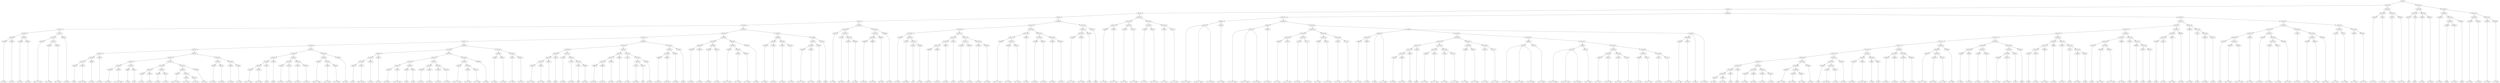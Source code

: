 digraph sample{
"L1286(0)"->"[C  E  G](0)"
"L1286(1)"->"[C  E  G](1)"
"L5310(9)"->"L1286(0)"
"L5310(9)"->"L1286(1)"
"L1286(2)"->"[C  E  G](2)"
"L1286(3)"->"[C  E  G](3)"
"L5310(10)"->"L1286(2)"
"L5310(10)"->"L1286(3)"
"L5310(8)"->"L5310(9)"
"L5310(8)"->"L5310(10)"
"L2963(0)"->"[Cis  D  F  G  B](0)"
"L3818(0)"->"[D  F  G  B](0)"
"L4405(0)"->"[F  G  A  B](0)"
"L5310(13)"->"L3818(0)"
"L5310(13)"->"L4405(0)"
"L5310(12)"->"L2963(0)"
"L5310(12)"->"L5310(13)"
"L3586(0)"->"[F  G  B](0)"
"L5310(11)"->"L5310(12)"
"L5310(11)"->"L3586(0)"
"L5310(7)"->"L5310(8)"
"L5310(7)"->"L5310(11)"
"L4419(0)"->"[C  E](0)"
"L1180(0)"->"[D  E  Gis  B](0)"
"L5310(22)"->"L4419(0)"
"L5310(22)"->"L1180(0)"
"L4338(0)"->"[C  E  A](0)"
"L5310(21)"->"L5310(22)"
"L5310(21)"->"L4338(0)"
"L2340(0)"->"[D  F  A](0)"
"L5310(20)"->"L5310(21)"
"L5310(20)"->"L2340(0)"
"L4799(0)"->"[D  E  Gis](0)"
"L4978(0)"->"[C  D  E  Gis  B](0)"
"L5023(0)"->"L4799(0)"
"L5023(0)"->"L4978(0)"
"L868(0)"->"[C  A](0)"
"L868(1)"->"[C  A](1)"
"L5310(26)"->"L868(0)"
"L5310(26)"->"L868(1)"
"L5310(25)"->"L5023(0)"
"L5310(25)"->"L5310(26)"
"L1286(4)"->"[C  E  G](4)"
"L1286(5)"->"[C  E  G](5)"
"L5310(29)"->"L1286(4)"
"L5310(29)"->"L1286(5)"
"L1286(6)"->"[C  E  G](6)"
"L1286(7)"->"[C  E  G](7)"
"L5310(30)"->"L1286(6)"
"L5310(30)"->"L1286(7)"
"L5310(28)"->"L5310(29)"
"L5310(28)"->"L5310(30)"
"L2963(1)"->"[Cis  D  F  G  B](1)"
"L3818(1)"->"[D  F  G  B](1)"
"L4405(1)"->"[F  G  A  B](1)"
"L5310(33)"->"L3818(1)"
"L5310(33)"->"L4405(1)"
"L5310(32)"->"L2963(1)"
"L5310(32)"->"L5310(33)"
"L3586(1)"->"[F  G  B](1)"
"L5310(31)"->"L5310(32)"
"L5310(31)"->"L3586(1)"
"L5310(27)"->"L5310(28)"
"L5310(27)"->"L5310(31)"
"L5310(24)"->"L5310(25)"
"L5310(24)"->"L5310(27)"
"L3569(0)"->"[C  G  Ais](0)"
"L3004(0)"->"[C  Fis  A](0)"
"L5310(35)"->"L3569(0)"
"L5310(35)"->"L3004(0)"
"L1368(0)"->"[C  F  Gis](0)"
"L1286(8)"->"[C  E  G](8)"
"L5310(36)"->"L1368(0)"
"L5310(36)"->"L1286(8)"
"L5310(34)"->"L5310(35)"
"L5310(34)"->"L5310(36)"
"L5310(23)"->"L5310(24)"
"L5310(23)"->"L5310(34)"
"L5310(19)"->"L5310(20)"
"L5310(19)"->"L5310(23)"
"L3008(0)"->"[D  E  F  G  B](0)"
"L3818(2)"->"[D  F  G  B](2)"
"L5310(41)"->"L3008(0)"
"L5310(41)"->"L3818(2)"
"L4419(1)"->"[C  E](1)"
"L5310(40)"->"L5310(41)"
"L5310(40)"->"L4419(1)"
"L1084(0)"->"[rest](0)"
"L5310(39)"->"L5310(40)"
"L5310(39)"->"L1084(0)"
"L1286(9)"->"[C  E  G](9)"
"L1286(10)"->"[C  E  G](10)"
"L5310(43)"->"L1286(9)"
"L5310(43)"->"L1286(10)"
"L1286(11)"->"[C  E  G](11)"
"L1286(12)"->"[C  E  G](12)"
"L5310(44)"->"L1286(11)"
"L5310(44)"->"L1286(12)"
"L5310(42)"->"L5310(43)"
"L5310(42)"->"L5310(44)"
"L5310(38)"->"L5310(39)"
"L5310(38)"->"L5310(42)"
"L2963(2)"->"[Cis  D  F  G  B](2)"
"L3818(3)"->"[D  F  G  B](3)"
"L4405(2)"->"[F  G  A  B](2)"
"L5310(47)"->"L3818(3)"
"L5310(47)"->"L4405(2)"
"L5310(46)"->"L2963(2)"
"L5310(46)"->"L5310(47)"
"L3586(2)"->"[F  G  B](2)"
"L5310(45)"->"L5310(46)"
"L5310(45)"->"L3586(2)"
"L5310(37)"->"L5310(38)"
"L5310(37)"->"L5310(45)"
"L5310(18)"->"L5310(19)"
"L5310(18)"->"L5310(37)"
"L4419(2)"->"[C  E](2)"
"L1180(1)"->"[D  E  Gis  B](1)"
"L5310(52)"->"L4419(2)"
"L5310(52)"->"L1180(1)"
"L4338(1)"->"[C  E  A](1)"
"L5310(51)"->"L5310(52)"
"L5310(51)"->"L4338(1)"
"L2340(1)"->"[D  F  A](1)"
"L5310(50)"->"L5310(51)"
"L5310(50)"->"L2340(1)"
"L4799(1)"->"[D  E  Gis](1)"
"L4978(1)"->"[C  D  E  Gis  B](1)"
"L5023(1)"->"L4799(1)"
"L5023(1)"->"L4978(1)"
"L868(2)"->"[C  A](2)"
"L868(3)"->"[C  A](3)"
"L5310(56)"->"L868(2)"
"L5310(56)"->"L868(3)"
"L5310(55)"->"L5023(1)"
"L5310(55)"->"L5310(56)"
"L1286(13)"->"[C  E  G](13)"
"L1286(14)"->"[C  E  G](14)"
"L5310(58)"->"L1286(13)"
"L5310(58)"->"L1286(14)"
"L1286(15)"->"[C  E  G](15)"
"L1286(16)"->"[C  E  G](16)"
"L5310(59)"->"L1286(15)"
"L5310(59)"->"L1286(16)"
"L5310(57)"->"L5310(58)"
"L5310(57)"->"L5310(59)"
"L5310(54)"->"L5310(55)"
"L5310(54)"->"L5310(57)"
"L2963(3)"->"[Cis  D  F  G  B](3)"
"L3818(4)"->"[D  F  G  B](4)"
"L4405(3)"->"[F  G  A  B](3)"
"L5310(62)"->"L3818(4)"
"L5310(62)"->"L4405(3)"
"L5310(61)"->"L2963(3)"
"L5310(61)"->"L5310(62)"
"L3586(3)"->"[F  G  B](3)"
"L5310(60)"->"L5310(61)"
"L5310(60)"->"L3586(3)"
"L5310(53)"->"L5310(54)"
"L5310(53)"->"L5310(60)"
"L5310(49)"->"L5310(50)"
"L5310(49)"->"L5310(53)"
"L3569(1)"->"[C  G  Ais](1)"
"L3004(1)"->"[C  Fis  A](1)"
"L5310(64)"->"L3569(1)"
"L5310(64)"->"L3004(1)"
"L1368(1)"->"[C  F  Gis](1)"
"L1286(17)"->"[C  E  G](17)"
"L5310(65)"->"L1368(1)"
"L5310(65)"->"L1286(17)"
"L5310(63)"->"L5310(64)"
"L5310(63)"->"L5310(65)"
"L5310(48)"->"L5310(49)"
"L5310(48)"->"L5310(63)"
"L5310(17)"->"L5310(18)"
"L5310(17)"->"L5310(48)"
"L3008(1)"->"[D  E  F  G  B](1)"
"L3818(5)"->"[D  F  G  B](5)"
"L5310(71)"->"L3008(1)"
"L5310(71)"->"L3818(5)"
"L4419(3)"->"[C  E](3)"
"L5310(70)"->"L5310(71)"
"L5310(70)"->"L4419(3)"
"L1084(1)"->"[rest](1)"
"L5310(69)"->"L5310(70)"
"L5310(69)"->"L1084(1)"
"L1439(0)"->"[C  G  B](0)"
"L2753(0)"->"[D  E  Fis](0)"
"L2304(0)"->"[G](0)"
"L2998(0)"->"[D  G  B](0)"
"L5310(74)"->"L2304(0)"
"L5310(74)"->"L2998(0)"
"L5310(73)"->"L2753(0)"
"L5310(73)"->"L5310(74)"
"L5310(72)"->"L1439(0)"
"L5310(72)"->"L5310(73)"
"L5310(68)"->"L5310(69)"
"L5310(68)"->"L5310(72)"
"L4969(0)"->"[C  Dis  G](0)"
"L4969(1)"->"[C  Dis  G](1)"
"L5310(78)"->"L4969(0)"
"L5310(78)"->"L4969(1)"
"L2998(1)"->"[D  G  B](1)"
"L5310(77)"->"L5310(78)"
"L5310(77)"->"L2998(1)"
"L2998(2)"->"[D  G  B](2)"
"L5310(76)"->"L5310(77)"
"L5310(76)"->"L2998(2)"
"L1439(1)"->"[C  G  B](1)"
"L2753(1)"->"[D  E  Fis](1)"
"L2304(1)"->"[G](1)"
"L5310(81)"->"L2753(1)"
"L5310(81)"->"L2304(1)"
"L3586(4)"->"[F  G  B](4)"
"L5310(80)"->"L5310(81)"
"L5310(80)"->"L3586(4)"
"L5310(79)"->"L1439(1)"
"L5310(79)"->"L5310(80)"
"L5310(75)"->"L5310(76)"
"L5310(75)"->"L5310(79)"
"L5310(67)"->"L5310(68)"
"L5310(67)"->"L5310(75)"
"L4969(2)"->"[C  Dis  G](2)"
"L4969(3)"->"[C  Dis  G](3)"
"L5310(84)"->"L4969(2)"
"L5310(84)"->"L4969(3)"
"L2998(3)"->"[D  G  B](3)"
"L5310(83)"->"L5310(84)"
"L5310(83)"->"L2998(3)"
"L1624(0)"->"[G  B](0)"
"L5310(82)"->"L5310(83)"
"L5310(82)"->"L1624(0)"
"L5310(66)"->"L5310(67)"
"L5310(66)"->"L5310(82)"
"L5310(16)"->"L5310(17)"
"L5310(16)"->"L5310(66)"
"L1286(18)"->"[C  E  G](18)"
"L1286(19)"->"[C  E  G](19)"
"L5310(87)"->"L1286(18)"
"L5310(87)"->"L1286(19)"
"L1286(20)"->"[C  E  G](20)"
"L1286(21)"->"[C  E  G](21)"
"L5310(88)"->"L1286(20)"
"L5310(88)"->"L1286(21)"
"L5310(86)"->"L5310(87)"
"L5310(86)"->"L5310(88)"
"L2963(4)"->"[Cis  D  F  G  B](4)"
"L3818(6)"->"[D  F  G  B](6)"
"L4405(4)"->"[F  G  A  B](4)"
"L5310(91)"->"L3818(6)"
"L5310(91)"->"L4405(4)"
"L5310(90)"->"L2963(4)"
"L5310(90)"->"L5310(91)"
"L3586(5)"->"[F  G  B](5)"
"L5310(89)"->"L5310(90)"
"L5310(89)"->"L3586(5)"
"L5310(85)"->"L5310(86)"
"L5310(85)"->"L5310(89)"
"L5310(15)"->"L5310(16)"
"L5310(15)"->"L5310(85)"
"L3569(2)"->"[C  G  Ais](2)"
"L3004(2)"->"[C  Fis  A](2)"
"L5310(94)"->"L3569(2)"
"L5310(94)"->"L3004(2)"
"L1368(2)"->"[C  F  Gis](2)"
"L1286(22)"->"[C  E  G](22)"
"L5310(95)"->"L1368(2)"
"L5310(95)"->"L1286(22)"
"L5310(93)"->"L5310(94)"
"L5310(93)"->"L5310(95)"
"L3008(2)"->"[D  E  F  G  B](2)"
"L3818(7)"->"[D  F  G  B](7)"
"L5310(98)"->"L3008(2)"
"L5310(98)"->"L3818(7)"
"L4419(4)"->"[C  E](4)"
"L5310(97)"->"L5310(98)"
"L5310(97)"->"L4419(4)"
"L1084(2)"->"[rest](2)"
"L5310(96)"->"L5310(97)"
"L5310(96)"->"L1084(2)"
"L5310(92)"->"L5310(93)"
"L5310(92)"->"L5310(96)"
"L5310(14)"->"L5310(15)"
"L5310(14)"->"L5310(92)"
"L5310(6)"->"L5310(7)"
"L5310(6)"->"L5310(14)"
"L1439(2)"->"[C  G  B](2)"
"L2753(2)"->"[D  E  Fis](2)"
"L2304(2)"->"[G](2)"
"L2998(4)"->"[D  G  B](4)"
"L5310(102)"->"L2304(2)"
"L5310(102)"->"L2998(4)"
"L5310(101)"->"L2753(2)"
"L5310(101)"->"L5310(102)"
"L5310(100)"->"L1439(2)"
"L5310(100)"->"L5310(101)"
"L4969(4)"->"[C  Dis  G](4)"
"L4969(5)"->"[C  Dis  G](5)"
"L5310(105)"->"L4969(4)"
"L5310(105)"->"L4969(5)"
"L2998(5)"->"[D  G  B](5)"
"L5310(104)"->"L5310(105)"
"L5310(104)"->"L2998(5)"
"L2998(6)"->"[D  G  B](6)"
"L5310(103)"->"L5310(104)"
"L5310(103)"->"L2998(6)"
"L5310(99)"->"L5310(100)"
"L5310(99)"->"L5310(103)"
"L5310(5)"->"L5310(6)"
"L5310(5)"->"L5310(99)"
"L1439(3)"->"[C  G  B](3)"
"L2753(3)"->"[D  E  Fis](3)"
"L2304(3)"->"[G](3)"
"L3586(6)"->"[F  G  B](6)"
"L5310(111)"->"L2304(3)"
"L5310(111)"->"L3586(6)"
"L5310(110)"->"L2753(3)"
"L5310(110)"->"L5310(111)"
"L5310(109)"->"L1439(3)"
"L5310(109)"->"L5310(110)"
"L4969(6)"->"[C  Dis  G](6)"
"L4969(7)"->"[C  Dis  G](7)"
"L5310(115)"->"L4969(6)"
"L5310(115)"->"L4969(7)"
"L2998(7)"->"[D  G  B](7)"
"L5310(114)"->"L5310(115)"
"L5310(114)"->"L2998(7)"
"L1624(1)"->"[G  B](1)"
"L5310(113)"->"L5310(114)"
"L5310(113)"->"L1624(1)"
"L1286(23)"->"[C  E  G](23)"
"L1286(24)"->"[C  E  G](24)"
"L5310(117)"->"L1286(23)"
"L5310(117)"->"L1286(24)"
"L1286(25)"->"[C  E  G](25)"
"L1286(26)"->"[C  E  G](26)"
"L5310(118)"->"L1286(25)"
"L5310(118)"->"L1286(26)"
"L5310(116)"->"L5310(117)"
"L5310(116)"->"L5310(118)"
"L5310(112)"->"L5310(113)"
"L5310(112)"->"L5310(116)"
"L5310(108)"->"L5310(109)"
"L5310(108)"->"L5310(112)"
"L2963(5)"->"[Cis  D  F  G  B](5)"
"L3818(8)"->"[D  F  G  B](8)"
"L4405(5)"->"[F  G  A  B](5)"
"L5310(122)"->"L3818(8)"
"L5310(122)"->"L4405(5)"
"L5310(121)"->"L2963(5)"
"L5310(121)"->"L5310(122)"
"L3586(7)"->"[F  G  B](7)"
"L5310(120)"->"L5310(121)"
"L5310(120)"->"L3586(7)"
"L3569(3)"->"[C  G  Ais](3)"
"L3004(3)"->"[C  Fis  A](3)"
"L5310(124)"->"L3569(3)"
"L5310(124)"->"L3004(3)"
"L1368(3)"->"[C  F  Gis](3)"
"L1286(27)"->"[C  E  G](27)"
"L5310(125)"->"L1368(3)"
"L5310(125)"->"L1286(27)"
"L5310(123)"->"L5310(124)"
"L5310(123)"->"L5310(125)"
"L5310(119)"->"L5310(120)"
"L5310(119)"->"L5310(123)"
"L5310(107)"->"L5310(108)"
"L5310(107)"->"L5310(119)"
"L3008(3)"->"[D  E  F  G  B](3)"
"L3818(9)"->"[D  F  G  B](9)"
"L5310(128)"->"L3008(3)"
"L5310(128)"->"L3818(9)"
"L4419(5)"->"[C  E](5)"
"L5310(127)"->"L5310(128)"
"L5310(127)"->"L4419(5)"
"L1084(3)"->"[rest](3)"
"L5310(126)"->"L5310(127)"
"L5310(126)"->"L1084(3)"
"L5310(106)"->"L5310(107)"
"L5310(106)"->"L5310(126)"
"L5310(4)"->"L5310(5)"
"L5310(4)"->"L5310(106)"
"L3588(0)"->"[C  F  G  A](0)"
"L2821(0)"->"[C  D  E  F  A](0)"
"L5310(131)"->"L3588(0)"
"L5310(131)"->"L2821(0)"
"L4735(0)"->"[C  D  F  A](0)"
"L4211(0)"->"[C  D  F  A  B](0)"
"L5310(132)"->"L4735(0)"
"L5310(132)"->"L4211(0)"
"L5310(130)"->"L5310(131)"
"L5310(130)"->"L5310(132)"
"L3588(1)"->"[C  F  G  A](1)"
"L2821(1)"->"[C  D  E  F  A](1)"
"L5310(134)"->"L3588(1)"
"L5310(134)"->"L2821(1)"
"L4735(1)"->"[C  D  F  A](1)"
"L4211(1)"->"[C  D  F  A  B](1)"
"L5310(135)"->"L4735(1)"
"L5310(135)"->"L4211(1)"
"L5310(133)"->"L5310(134)"
"L5310(133)"->"L5310(135)"
"L5310(129)"->"L5310(130)"
"L5310(129)"->"L5310(133)"
"L5310(3)"->"L5310(4)"
"L5310(3)"->"L5310(129)"
"L3314(0)"->"[C  Cis  D  E  Ais](0)"
"L3314(0)"->"[C  Dis  E  F  Ais](0)"
"L3314(0)"->"[C  E  Fis  Ais](0)"
"L2765(0)"->"[C  E  G  Ais](0)"
"L2666(0)"->"L3314(0)"
"L2666(0)"->"L2765(0)"
"L3314(1)"->"[C  Cis  D  E  Ais](1)"
"L3314(1)"->"[C  Dis  E  F  Ais](1)"
"L3314(1)"->"[C  E  Fis  Ais](1)"
"L2765(1)"->"[C  E  G  Ais](1)"
"L2666(1)"->"L3314(1)"
"L2666(1)"->"L2765(1)"
"L3588(2)"->"[C  F  G  A](2)"
"L2821(2)"->"[C  D  E  F  A](2)"
"L5310(142)"->"L3588(2)"
"L5310(142)"->"L2821(2)"
"L4735(2)"->"[C  D  F  A](2)"
"L4211(2)"->"[C  D  F  A  B](2)"
"L5310(143)"->"L4735(2)"
"L5310(143)"->"L4211(2)"
"L5310(141)"->"L5310(142)"
"L5310(141)"->"L5310(143)"
"L3588(3)"->"[C  F  G  A](3)"
"L2821(3)"->"[C  D  E  F  A](3)"
"L5310(145)"->"L3588(3)"
"L5310(145)"->"L2821(3)"
"L4735(3)"->"[C  D  F  A](3)"
"L4211(3)"->"[C  D  F  A  B](3)"
"L5310(146)"->"L4735(3)"
"L5310(146)"->"L4211(3)"
"L5310(144)"->"L5310(145)"
"L5310(144)"->"L5310(146)"
"L5310(140)"->"L5310(141)"
"L5310(140)"->"L5310(144)"
"L3588(4)"->"[C  F  G  A](4)"
"L3990(0)"->"[C  D  E](0)"
"L5310(147)"->"L3588(4)"
"L5310(147)"->"L3990(0)"
"L4584(0)"->"[C  Ais](0)"
"L4584(0)"->"L5310(147)"
"L4584(0)"->"[C  G  A  Ais](0)"
"L5156(0)"->"[F  A  Ais](0)"
"L5066(0)"->"[C  D  E  A](0)"
"L5310(153)"->"L5156(0)"
"L5310(153)"->"L5066(0)"
"L2940(0)"->"[F  A](0)"
"L5310(152)"->"L5310(153)"
"L5310(152)"->"L2940(0)"
"L1084(4)"->"[rest](4)"
"L5310(151)"->"L5310(152)"
"L5310(151)"->"L1084(4)"
"L3588(5)"->"[C  F  G  A](5)"
"L2821(4)"->"[C  D  E  F  A](4)"
"L5310(155)"->"L3588(5)"
"L5310(155)"->"L2821(4)"
"L4735(4)"->"[C  D  F  A](4)"
"L4211(4)"->"[C  D  F  A  B](4)"
"L5310(156)"->"L4735(4)"
"L5310(156)"->"L4211(4)"
"L5310(154)"->"L5310(155)"
"L5310(154)"->"L5310(156)"
"L5310(150)"->"L5310(151)"
"L5310(150)"->"L5310(154)"
"L3588(6)"->"[C  F  G  A](6)"
"L2821(5)"->"[C  D  E  F  A](5)"
"L5310(158)"->"L3588(6)"
"L5310(158)"->"L2821(5)"
"L4735(5)"->"[C  D  F  A](5)"
"L4211(5)"->"[C  D  F  A  B](5)"
"L5310(159)"->"L4735(5)"
"L5310(159)"->"L4211(5)"
"L5310(157)"->"L5310(158)"
"L5310(157)"->"L5310(159)"
"L5310(149)"->"L5310(150)"
"L5310(149)"->"L5310(157)"
"L3314(2)"->"[C  Cis  D  E  Ais](2)"
"L3314(2)"->"[C  Dis  E  F  Ais](2)"
"L3314(2)"->"[C  E  Fis  Ais](2)"
"L2765(2)"->"[C  E  G  Ais](2)"
"L2666(2)"->"L3314(2)"
"L2666(2)"->"L2765(2)"
"L3314(3)"->"[C  Cis  D  E  Ais](3)"
"L3314(3)"->"[C  Dis  E  F  Ais](3)"
"L3314(3)"->"[C  E  Fis  Ais](3)"
"L2765(3)"->"[C  E  G  Ais](3)"
"L2666(3)"->"L3314(3)"
"L2666(3)"->"L2765(3)"
"L3588(7)"->"[C  F  G  A](7)"
"L2821(6)"->"[C  D  E  F  A](6)"
"L5310(164)"->"L3588(7)"
"L5310(164)"->"L2821(6)"
"L4735(6)"->"[C  D  F  A](6)"
"L4211(6)"->"[C  D  F  A  B](6)"
"L5310(165)"->"L4735(6)"
"L5310(165)"->"L4211(6)"
"L5310(163)"->"L5310(164)"
"L5310(163)"->"L5310(165)"
"L3588(8)"->"[C  F  G  A](8)"
"L2821(7)"->"[C  D  E  F  A](7)"
"L5310(167)"->"L3588(8)"
"L5310(167)"->"L2821(7)"
"L4735(7)"->"[C  D  F  A](7)"
"L4211(7)"->"[C  D  F  A  B](7)"
"L5310(168)"->"L4735(7)"
"L5310(168)"->"L4211(7)"
"L5310(166)"->"L5310(167)"
"L5310(166)"->"L5310(168)"
"L5310(162)"->"L5310(163)"
"L5310(162)"->"L5310(166)"
"L5310(161)"->"L2666(3)"
"L5310(161)"->"L5310(162)"
"L5310(160)"->"L2666(2)"
"L5310(160)"->"L5310(161)"
"L5310(148)"->"L5310(149)"
"L5310(148)"->"L5310(160)"
"L3588(9)"->"[C  F  G  A](9)"
"L3990(1)"->"[C  D  E](1)"
"L5310(169)"->"L3588(9)"
"L5310(169)"->"L3990(1)"
"L4584(1)"->"[C  Ais](1)"
"L4584(1)"->"L5310(169)"
"L4584(1)"->"[C  G  A  Ais](1)"
"L5280(0)"->"L4584(0)"
"L5280(0)"->"L5310(148)"
"L5280(0)"->"L4584(1)"
"L5310(139)"->"L5310(140)"
"L5310(139)"->"L5280(0)"
"L5310(138)"->"L2666(1)"
"L5310(138)"->"L5310(139)"
"L5310(137)"->"L2666(0)"
"L5310(137)"->"L5310(138)"
"L5156(1)"->"[F  A  Ais](1)"
"L5066(1)"->"[C  D  E  A](1)"
"L5310(184)"->"L5156(1)"
"L5310(184)"->"L5066(1)"
"L2940(1)"->"[F  A](1)"
"L5310(183)"->"L5310(184)"
"L5310(183)"->"L2940(1)"
"L1084(5)"->"[rest](5)"
"L5310(182)"->"L5310(183)"
"L5310(182)"->"L1084(5)"
"L1286(28)"->"[C  E  G](28)"
"L1286(29)"->"[C  E  G](29)"
"L5310(186)"->"L1286(28)"
"L5310(186)"->"L1286(29)"
"L1286(30)"->"[C  E  G](30)"
"L1286(31)"->"[C  E  G](31)"
"L5310(187)"->"L1286(30)"
"L5310(187)"->"L1286(31)"
"L5310(185)"->"L5310(186)"
"L5310(185)"->"L5310(187)"
"L5310(181)"->"L5310(182)"
"L5310(181)"->"L5310(185)"
"L2963(6)"->"[Cis  D  F  G  B](6)"
"L3818(10)"->"[D  F  G  B](10)"
"L4405(6)"->"[F  G  A  B](6)"
"L5310(190)"->"L3818(10)"
"L5310(190)"->"L4405(6)"
"L5310(189)"->"L2963(6)"
"L5310(189)"->"L5310(190)"
"L3586(8)"->"[F  G  B](8)"
"L5310(188)"->"L5310(189)"
"L5310(188)"->"L3586(8)"
"L5310(180)"->"L5310(181)"
"L5310(180)"->"L5310(188)"
"L4419(6)"->"[C  E](6)"
"L1180(2)"->"[D  E  Gis  B](2)"
"L4338(2)"->"[C  E  A](2)"
"L5310(193)"->"L1180(2)"
"L5310(193)"->"L4338(2)"
"L5310(192)"->"L4419(6)"
"L5310(192)"->"L5310(193)"
"L2340(2)"->"[D  F  A](2)"
"L5310(191)"->"L5310(192)"
"L5310(191)"->"L2340(2)"
"L5310(179)"->"L5310(180)"
"L5310(179)"->"L5310(191)"
"L4799(2)"->"[D  E  Gis](2)"
"L4978(2)"->"[C  D  E  Gis  B](2)"
"L5023(2)"->"L4799(2)"
"L5023(2)"->"L4978(2)"
"L868(4)"->"[C  A](4)"
"L868(5)"->"[C  A](5)"
"L5310(195)"->"L868(4)"
"L5310(195)"->"L868(5)"
"L5310(194)"->"L5023(2)"
"L5310(194)"->"L5310(195)"
"L5310(178)"->"L5310(179)"
"L5310(178)"->"L5310(194)"
"L1286(32)"->"[C  E  G](32)"
"L1286(33)"->"[C  E  G](33)"
"L5310(197)"->"L1286(32)"
"L5310(197)"->"L1286(33)"
"L1286(34)"->"[C  E  G](34)"
"L1286(35)"->"[C  E  G](35)"
"L5310(198)"->"L1286(34)"
"L5310(198)"->"L1286(35)"
"L5310(196)"->"L5310(197)"
"L5310(196)"->"L5310(198)"
"L5310(177)"->"L5310(178)"
"L5310(177)"->"L5310(196)"
"L2963(7)"->"[Cis  D  F  G  B](7)"
"L3818(11)"->"[D  F  G  B](11)"
"L4405(7)"->"[F  G  A  B](7)"
"L5310(201)"->"L3818(11)"
"L5310(201)"->"L4405(7)"
"L5310(200)"->"L2963(7)"
"L5310(200)"->"L5310(201)"
"L3586(9)"->"[F  G  B](9)"
"L5310(199)"->"L5310(200)"
"L5310(199)"->"L3586(9)"
"L5310(176)"->"L5310(177)"
"L5310(176)"->"L5310(199)"
"L3569(4)"->"[C  G  Ais](4)"
"L3004(4)"->"[C  Fis  A](4)"
"L5310(204)"->"L3569(4)"
"L5310(204)"->"L3004(4)"
"L1368(4)"->"[C  F  Gis](4)"
"L1286(36)"->"[C  E  G](36)"
"L5310(205)"->"L1368(4)"
"L5310(205)"->"L1286(36)"
"L5310(203)"->"L5310(204)"
"L5310(203)"->"L5310(205)"
"L3008(4)"->"[D  E  F  G  B](4)"
"L3818(12)"->"[D  F  G  B](12)"
"L5310(208)"->"L3008(4)"
"L5310(208)"->"L3818(12)"
"L4419(7)"->"[C  E](7)"
"L5310(207)"->"L5310(208)"
"L5310(207)"->"L4419(7)"
"L1084(6)"->"[rest](6)"
"L5310(206)"->"L5310(207)"
"L5310(206)"->"L1084(6)"
"L5310(202)"->"L5310(203)"
"L5310(202)"->"L5310(206)"
"L5310(175)"->"L5310(176)"
"L5310(175)"->"L5310(202)"
"L1624(2)"->"[G  B](2)"
"L3831(0)"->"[C  G  A](0)"
"L5310(212)"->"L1624(2)"
"L5310(212)"->"L3831(0)"
"L4384(0)"->"[Cis  G  Ais](0)"
"L5310(211)"->"L5310(212)"
"L5310(211)"->"L4384(0)"
"L2998(8)"->"[D  G  B](8)"
"L5310(210)"->"L5310(211)"
"L5310(210)"->"L2998(8)"
"L1286(37)"->"[C  E  G](37)"
"L2427(0)"->"[E  G](0)"
"L1286(38)"->"[C  E  G](38)"
"L4419(8)"->"[C  E](8)"
"L5310(215)"->"L1286(38)"
"L5310(215)"->"L4419(8)"
"L5310(214)"->"L2427(0)"
"L5310(214)"->"L5310(215)"
"L5310(213)"->"L1286(37)"
"L5310(213)"->"L5310(214)"
"L5310(209)"->"L5310(210)"
"L5310(209)"->"L5310(213)"
"L5310(174)"->"L5310(175)"
"L5310(174)"->"L5310(209)"
"L1624(3)"->"[G  B](3)"
"L3818(13)"->"[D  F  G  B](13)"
"L2963(8)"->"[Cis  D  F  G  B](8)"
"L5310(219)"->"L3818(13)"
"L5310(219)"->"L2963(8)"
"L5310(218)"->"L1624(3)"
"L5310(218)"->"L5310(219)"
"L3859(0)"->"[E  F  G  B](0)"
"L5310(217)"->"L5310(218)"
"L5310(217)"->"L3859(0)"
"L4419(9)"->"[C  E](9)"
"L4903(0)"->"[E  B](0)"
"L3128(0)"->"[C  D](0)"
"L4831(0)"->"[A  B](0)"
"L5310(222)"->"L3128(0)"
"L5310(222)"->"L4831(0)"
"L5310(221)"->"L4903(0)"
"L5310(221)"->"L5310(222)"
"L5310(220)"->"L4419(9)"
"L5310(220)"->"L5310(221)"
"L5310(216)"->"L5310(217)"
"L5310(216)"->"L5310(220)"
"L5310(173)"->"L5310(174)"
"L5310(173)"->"L5310(216)"
"L1624(4)"->"[G  B](4)"
"L3831(1)"->"[C  G  A](1)"
"L5310(225)"->"L1624(4)"
"L5310(225)"->"L3831(1)"
"L4384(1)"->"[Cis  G  Ais](1)"
"L5310(224)"->"L5310(225)"
"L5310(224)"->"L4384(1)"
"L2998(9)"->"[D  G  B](9)"
"L5310(223)"->"L5310(224)"
"L5310(223)"->"L2998(9)"
"L5310(172)"->"L5310(173)"
"L5310(172)"->"L5310(223)"
"L1286(39)"->"[C  E  G](39)"
"L2427(1)"->"[E  G](1)"
"L1286(40)"->"[C  E  G](40)"
"L4419(10)"->"[C  E](10)"
"L5310(228)"->"L1286(40)"
"L5310(228)"->"L4419(10)"
"L5310(227)"->"L2427(1)"
"L5310(227)"->"L5310(228)"
"L5310(226)"->"L1286(39)"
"L5310(226)"->"L5310(227)"
"L5310(171)"->"L5310(172)"
"L5310(171)"->"L5310(226)"
"L1624(5)"->"[G  B](5)"
"L3818(14)"->"[D  F  G  B](14)"
"L2963(9)"->"[Cis  D  F  G  B](9)"
"L5310(234)"->"L3818(14)"
"L5310(234)"->"L2963(9)"
"L5310(233)"->"L1624(5)"
"L5310(233)"->"L5310(234)"
"L3859(1)"->"[E  F  G  B](1)"
"L5310(232)"->"L5310(233)"
"L5310(232)"->"L3859(1)"
"L2307(0)"->"[C  D  E  F](0)"
"L5093(0)"->"[C  G  A  B](0)"
"L5093(1)"->"[C  G  A  B](1)"
"L5310(237)"->"L5093(0)"
"L5310(237)"->"L5093(1)"
"L3858(0)"->"[D  E  F  G](0)"
"L5310(236)"->"L5310(237)"
"L5310(236)"->"L3858(0)"
"L5310(235)"->"L2307(0)"
"L5310(235)"->"L5310(236)"
"L5310(231)"->"L5310(232)"
"L5310(231)"->"L5310(235)"
"L2307(1)"->"[C  D  E  F](1)"
"L5093(2)"->"[C  G  A  B](2)"
"L5093(3)"->"[C  G  A  B](3)"
"L5310(240)"->"L5093(2)"
"L5310(240)"->"L5093(3)"
"L3858(1)"->"[D  E  F  G](1)"
"L5310(239)"->"L5310(240)"
"L5310(239)"->"L3858(1)"
"L5310(238)"->"L2307(1)"
"L5310(238)"->"L5310(239)"
"L5310(230)"->"L5310(231)"
"L5310(230)"->"L5310(238)"
"L3023(0)"->"[C  E  F  G](0)"
"L576(0)"->"[C  D  A  B](0)"
"L5310(242)"->"L3023(0)"
"L5310(242)"->"L576(0)"
"L5093(4)"->"[C  G  A  B](4)"
"L3858(2)"->"[D  E  F  G](2)"
"L5310(243)"->"L5093(4)"
"L5310(243)"->"L3858(2)"
"L5310(241)"->"L5310(242)"
"L5310(241)"->"L5310(243)"
"L5310(229)"->"L5310(230)"
"L5310(229)"->"L5310(241)"
"L5310(170)"->"L5310(171)"
"L5310(170)"->"L5310(229)"
"L5310(136)"->"L5310(137)"
"L5310(136)"->"L5310(170)"
"L5310(2)"->"L5310(3)"
"L5310(2)"->"L5310(136)"
"L3023(1)"->"[C  E  F  G](1)"
"L576(1)"->"[C  D  A  B](1)"
"L5310(245)"->"L3023(1)"
"L5310(245)"->"L576(1)"
"L5093(5)"->"[C  G  A  B](5)"
"L3858(3)"->"[D  E  F  G](3)"
"L5310(246)"->"L5093(5)"
"L5310(246)"->"L3858(3)"
"L5310(244)"->"L5310(245)"
"L5310(244)"->"L5310(246)"
"L5310(1)"->"L5310(2)"
"L5310(1)"->"L5310(244)"
"L2281(0)"->"[C](0)"
"L1084(7)"->"[rest](7)"
"L5310(249)"->"L2281(0)"
"L5310(249)"->"L1084(7)"
"L4659(0)"->"[C  F  A](0)"
"L1368(5)"->"[C  F  Gis](5)"
"L5310(250)"->"L4659(0)"
"L5310(250)"->"L1368(5)"
"L5310(248)"->"L5310(249)"
"L5310(248)"->"L5310(250)"
"L1286(41)"->"[C  E  G](41)"
"L1084(8)"->"[rest](8)"
"L1286(42)"->"[C  E  G](42)"
"L5310(254)"->"L1084(8)"
"L5310(254)"->"L1286(42)"
"L1084(9)"->"[rest](9)"
"L5310(253)"->"L5310(254)"
"L5310(253)"->"L1084(9)"
"L5310(252)"->"L1286(41)"
"L5310(252)"->"L5310(253)"
"L1286(43)"->"[C  E  G](43)"
"L1286(44)"->"[C  E  G](44)"
"L5310(256)"->"L1286(43)"
"L5310(256)"->"L1286(44)"
"L1286(45)"->"[C  E  G](45)"
"L1286(46)"->"[C  E  G](46)"
"L5310(257)"->"L1286(45)"
"L5310(257)"->"L1286(46)"
"L5310(255)"->"L5310(256)"
"L5310(255)"->"L5310(257)"
"L5310(251)"->"L5310(252)"
"L5310(251)"->"L5310(255)"
"L5310(247)"->"L5310(248)"
"L5310(247)"->"L5310(251)"
"L5310(0)"->"L5310(1)"
"L5310(0)"->"L5310(247)"
{rank = min; "L5310(0)"}
{rank = same; "L5310(1)"; "L5310(247)";}
{rank = same; "L5310(2)"; "L5310(244)"; "L5310(248)"; "L5310(251)";}
{rank = same; "L5310(3)"; "L5310(136)"; "L5310(245)"; "L5310(246)"; "L5310(249)"; "L5310(250)"; "L5310(252)"; "L5310(255)";}
{rank = same; "L5310(4)"; "L5310(129)"; "L5310(137)"; "L5310(170)"; "L3023(1)"; "L576(1)"; "L5093(5)"; "L3858(3)"; "L2281(0)"; "L1084(7)"; "L4659(0)"; "L1368(5)"; "L1286(41)"; "L5310(253)"; "L5310(256)"; "L5310(257)";}
{rank = same; "L5310(5)"; "L5310(106)"; "L5310(130)"; "L5310(133)"; "L2666(0)"; "L5310(138)"; "L5310(171)"; "L5310(229)"; "L5310(254)"; "L1084(9)"; "L1286(43)"; "L1286(44)"; "L1286(45)"; "L1286(46)";}
{rank = same; "L5310(6)"; "L5310(99)"; "L5310(107)"; "L5310(126)"; "L5310(131)"; "L5310(132)"; "L5310(134)"; "L5310(135)"; "L3314(0)"; "L2765(0)"; "L2666(1)"; "L5310(139)"; "L5310(172)"; "L5310(226)"; "L5310(230)"; "L5310(241)"; "L1084(8)"; "L1286(42)";}
{rank = same; "L5310(7)"; "L5310(14)"; "L5310(100)"; "L5310(103)"; "L5310(108)"; "L5310(119)"; "L5310(127)"; "L1084(3)"; "L3588(0)"; "L2821(0)"; "L4735(0)"; "L4211(0)"; "L3588(1)"; "L2821(1)"; "L4735(1)"; "L4211(1)"; "L3314(1)"; "L2765(1)"; "L5310(140)"; "L5280(0)"; "L5310(173)"; "L5310(223)"; "L1286(39)"; "L5310(227)"; "L5310(231)"; "L5310(238)"; "L5310(242)"; "L5310(243)";}
{rank = same; "L5310(8)"; "L5310(11)"; "L5310(15)"; "L5310(92)"; "L1439(2)"; "L5310(101)"; "L5310(104)"; "L2998(6)"; "L5310(109)"; "L5310(112)"; "L5310(120)"; "L5310(123)"; "L5310(128)"; "L4419(5)"; "L5310(141)"; "L5310(144)"; "L4584(0)"; "L5310(148)"; "L4584(1)"; "L5310(174)"; "L5310(216)"; "L5310(224)"; "L2998(9)"; "L2427(1)"; "L5310(228)"; "L5310(232)"; "L5310(235)"; "L2307(1)"; "L5310(239)"; "L3023(0)"; "L576(0)"; "L5093(4)"; "L3858(2)";}
{rank = same; "L5310(9)"; "L5310(10)"; "L5310(12)"; "L3586(0)"; "L5310(16)"; "L5310(85)"; "L5310(93)"; "L5310(96)"; "L2753(2)"; "L5310(102)"; "L5310(105)"; "L2998(5)"; "L1439(3)"; "L5310(110)"; "L5310(113)"; "L5310(116)"; "L5310(121)"; "L3586(7)"; "L5310(124)"; "L5310(125)"; "L3008(3)"; "L3818(9)"; "L5310(142)"; "L5310(143)"; "L5310(145)"; "L5310(146)"; "L5310(147)"; "L5310(149)"; "L5310(160)"; "L5310(169)"; "L5310(175)"; "L5310(209)"; "L5310(217)"; "L5310(220)"; "L5310(225)"; "L4384(1)"; "L1286(40)"; "L4419(10)"; "L5310(233)"; "L3859(1)"; "L2307(0)"; "L5310(236)"; "L5310(240)"; "L3858(1)";}
{rank = same; "L1286(0)"; "L1286(1)"; "L1286(2)"; "L1286(3)"; "L2963(0)"; "L5310(13)"; "L5310(17)"; "L5310(66)"; "L5310(86)"; "L5310(89)"; "L5310(94)"; "L5310(95)"; "L5310(97)"; "L1084(2)"; "L2304(2)"; "L2998(4)"; "L4969(4)"; "L4969(5)"; "L2753(3)"; "L5310(111)"; "L5310(114)"; "L1624(1)"; "L5310(117)"; "L5310(118)"; "L2963(5)"; "L5310(122)"; "L3569(3)"; "L3004(3)"; "L1368(3)"; "L1286(27)"; "L3588(2)"; "L2821(2)"; "L4735(2)"; "L4211(2)"; "L3588(3)"; "L2821(3)"; "L4735(3)"; "L4211(3)"; "L3588(4)"; "L3990(0)"; "L5310(150)"; "L5310(157)"; "L2666(2)"; "L5310(161)"; "L3588(9)"; "L3990(1)"; "L5310(176)"; "L5310(202)"; "L5310(210)"; "L5310(213)"; "L5310(218)"; "L3859(0)"; "L4419(9)"; "L5310(221)"; "L1624(4)"; "L3831(1)"; "L1624(5)"; "L5310(234)"; "L5310(237)"; "L3858(0)"; "L5093(2)"; "L5093(3)";}
{rank = same; "L3818(0)"; "L4405(0)"; "L5310(18)"; "L5310(48)"; "L5310(67)"; "L5310(82)"; "L5310(87)"; "L5310(88)"; "L5310(90)"; "L3586(5)"; "L3569(2)"; "L3004(2)"; "L1368(2)"; "L1286(22)"; "L5310(98)"; "L4419(4)"; "L2304(3)"; "L3586(6)"; "L5310(115)"; "L2998(7)"; "L1286(23)"; "L1286(24)"; "L1286(25)"; "L1286(26)"; "L3818(8)"; "L4405(5)"; "L5310(151)"; "L5310(154)"; "L5310(158)"; "L5310(159)"; "L3314(2)"; "L2765(2)"; "L2666(3)"; "L5310(162)"; "L5310(177)"; "L5310(199)"; "L5310(203)"; "L5310(206)"; "L5310(211)"; "L2998(8)"; "L1286(37)"; "L5310(214)"; "L1624(3)"; "L5310(219)"; "L4903(0)"; "L5310(222)"; "L3818(14)"; "L2963(9)"; "L5093(0)"; "L5093(1)";}
{rank = same; "L5310(19)"; "L5310(37)"; "L5310(49)"; "L5310(63)"; "L5310(68)"; "L5310(75)"; "L5310(83)"; "L1624(0)"; "L1286(18)"; "L1286(19)"; "L1286(20)"; "L1286(21)"; "L2963(4)"; "L5310(91)"; "L3008(2)"; "L3818(7)"; "L4969(6)"; "L4969(7)"; "L5310(152)"; "L1084(4)"; "L5310(155)"; "L5310(156)"; "L3588(6)"; "L2821(5)"; "L4735(5)"; "L4211(5)"; "L3314(3)"; "L2765(3)"; "L5310(163)"; "L5310(166)"; "L5310(178)"; "L5310(196)"; "L5310(200)"; "L3586(9)"; "L5310(204)"; "L5310(205)"; "L5310(207)"; "L1084(6)"; "L5310(212)"; "L4384(0)"; "L2427(0)"; "L5310(215)"; "L3818(13)"; "L2963(8)"; "L3128(0)"; "L4831(0)";}
{rank = same; "L5310(20)"; "L5310(23)"; "L5310(38)"; "L5310(45)"; "L5310(50)"; "L5310(53)"; "L5310(64)"; "L5310(65)"; "L5310(69)"; "L5310(72)"; "L5310(76)"; "L5310(79)"; "L5310(84)"; "L2998(3)"; "L3818(6)"; "L4405(4)"; "L5310(153)"; "L2940(0)"; "L3588(5)"; "L2821(4)"; "L4735(4)"; "L4211(4)"; "L5310(164)"; "L5310(165)"; "L5310(167)"; "L5310(168)"; "L5310(179)"; "L5310(194)"; "L5310(197)"; "L5310(198)"; "L2963(7)"; "L5310(201)"; "L3569(4)"; "L3004(4)"; "L1368(4)"; "L1286(36)"; "L5310(208)"; "L4419(7)"; "L1624(2)"; "L3831(0)"; "L1286(38)"; "L4419(8)";}
{rank = same; "L5310(21)"; "L2340(0)"; "L5310(24)"; "L5310(34)"; "L5310(39)"; "L5310(42)"; "L5310(46)"; "L3586(2)"; "L5310(51)"; "L2340(1)"; "L5310(54)"; "L5310(60)"; "L3569(1)"; "L3004(1)"; "L1368(1)"; "L1286(17)"; "L5310(70)"; "L1084(1)"; "L1439(0)"; "L5310(73)"; "L5310(77)"; "L2998(2)"; "L1439(1)"; "L5310(80)"; "L4969(2)"; "L4969(3)"; "L5156(0)"; "L5066(0)"; "L3588(7)"; "L2821(6)"; "L4735(6)"; "L4211(6)"; "L3588(8)"; "L2821(7)"; "L4735(7)"; "L4211(7)"; "L5310(180)"; "L5310(191)"; "L5023(2)"; "L5310(195)"; "L1286(32)"; "L1286(33)"; "L1286(34)"; "L1286(35)"; "L3818(11)"; "L4405(7)"; "L3008(4)"; "L3818(12)";}
{rank = same; "L5310(22)"; "L4338(0)"; "L5310(25)"; "L5310(27)"; "L5310(35)"; "L5310(36)"; "L5310(40)"; "L1084(0)"; "L5310(43)"; "L5310(44)"; "L2963(2)"; "L5310(47)"; "L5310(52)"; "L4338(1)"; "L5310(55)"; "L5310(57)"; "L5310(61)"; "L3586(3)"; "L5310(71)"; "L4419(3)"; "L2753(0)"; "L5310(74)"; "L5310(78)"; "L2998(1)"; "L5310(81)"; "L3586(4)"; "L5310(181)"; "L5310(188)"; "L5310(192)"; "L2340(2)"; "L4799(2)"; "L4978(2)"; "L868(4)"; "L868(5)";}
{rank = same; "L4419(0)"; "L1180(0)"; "L5023(0)"; "L5310(26)"; "L5310(28)"; "L5310(31)"; "L3569(0)"; "L3004(0)"; "L1368(0)"; "L1286(8)"; "L5310(41)"; "L4419(1)"; "L1286(9)"; "L1286(10)"; "L1286(11)"; "L1286(12)"; "L3818(3)"; "L4405(2)"; "L4419(2)"; "L1180(1)"; "L5023(1)"; "L5310(56)"; "L5310(58)"; "L5310(59)"; "L2963(3)"; "L5310(62)"; "L3008(1)"; "L3818(5)"; "L2304(0)"; "L2998(0)"; "L4969(0)"; "L4969(1)"; "L2753(1)"; "L2304(1)"; "L5310(182)"; "L5310(185)"; "L5310(189)"; "L3586(8)"; "L4419(6)"; "L5310(193)";}
{rank = same; "L4799(0)"; "L4978(0)"; "L868(0)"; "L868(1)"; "L5310(29)"; "L5310(30)"; "L5310(32)"; "L3586(1)"; "L3008(0)"; "L3818(2)"; "L4799(1)"; "L4978(1)"; "L868(2)"; "L868(3)"; "L1286(13)"; "L1286(14)"; "L1286(15)"; "L1286(16)"; "L3818(4)"; "L4405(3)"; "L5310(183)"; "L1084(5)"; "L5310(186)"; "L5310(187)"; "L2963(6)"; "L5310(190)"; "L1180(2)"; "L4338(2)";}
{rank = same; "L1286(4)"; "L1286(5)"; "L1286(6)"; "L1286(7)"; "L2963(1)"; "L5310(33)"; "L5310(184)"; "L2940(1)"; "L1286(28)"; "L1286(29)"; "L1286(30)"; "L1286(31)"; "L3818(10)"; "L4405(6)";}
{rank = same; "L3818(1)"; "L4405(1)"; "L5156(1)"; "L5066(1)";}
{rank = max; "[A  B](0)"; "[C  A](0)"; "[C  A](1)"; "[C  A](2)"; "[C  A](3)"; "[C  A](4)"; "[C  A](5)"; "[C  Ais](0)"; "[C  Ais](1)"; "[C  Cis  D  E  Ais](0)"; "[C  Cis  D  E  Ais](1)"; "[C  Cis  D  E  Ais](2)"; "[C  Cis  D  E  Ais](3)"; "[C  D  A  B](0)"; "[C  D  A  B](1)"; "[C  D  E  A](0)"; "[C  D  E  A](1)"; "[C  D  E  F  A](0)"; "[C  D  E  F  A](1)"; "[C  D  E  F  A](2)"; "[C  D  E  F  A](3)"; "[C  D  E  F  A](4)"; "[C  D  E  F  A](5)"; "[C  D  E  F  A](6)"; "[C  D  E  F  A](7)"; "[C  D  E  F](0)"; "[C  D  E  F](1)"; "[C  D  E  Gis  B](0)"; "[C  D  E  Gis  B](1)"; "[C  D  E  Gis  B](2)"; "[C  D  E](0)"; "[C  D  E](1)"; "[C  D  F  A  B](0)"; "[C  D  F  A  B](1)"; "[C  D  F  A  B](2)"; "[C  D  F  A  B](3)"; "[C  D  F  A  B](4)"; "[C  D  F  A  B](5)"; "[C  D  F  A  B](6)"; "[C  D  F  A  B](7)"; "[C  D  F  A](0)"; "[C  D  F  A](1)"; "[C  D  F  A](2)"; "[C  D  F  A](3)"; "[C  D  F  A](4)"; "[C  D  F  A](5)"; "[C  D  F  A](6)"; "[C  D  F  A](7)"; "[C  D](0)"; "[C  Dis  E  F  Ais](0)"; "[C  Dis  E  F  Ais](1)"; "[C  Dis  E  F  Ais](2)"; "[C  Dis  E  F  Ais](3)"; "[C  Dis  G](0)"; "[C  Dis  G](1)"; "[C  Dis  G](2)"; "[C  Dis  G](3)"; "[C  Dis  G](4)"; "[C  Dis  G](5)"; "[C  Dis  G](6)"; "[C  Dis  G](7)"; "[C  E  A](0)"; "[C  E  A](1)"; "[C  E  A](2)"; "[C  E  F  G](0)"; "[C  E  F  G](1)"; "[C  E  Fis  Ais](0)"; "[C  E  Fis  Ais](1)"; "[C  E  Fis  Ais](2)"; "[C  E  Fis  Ais](3)"; "[C  E  G  Ais](0)"; "[C  E  G  Ais](1)"; "[C  E  G  Ais](2)"; "[C  E  G  Ais](3)"; "[C  E  G](0)"; "[C  E  G](1)"; "[C  E  G](10)"; "[C  E  G](11)"; "[C  E  G](12)"; "[C  E  G](13)"; "[C  E  G](14)"; "[C  E  G](15)"; "[C  E  G](16)"; "[C  E  G](17)"; "[C  E  G](18)"; "[C  E  G](19)"; "[C  E  G](2)"; "[C  E  G](20)"; "[C  E  G](21)"; "[C  E  G](22)"; "[C  E  G](23)"; "[C  E  G](24)"; "[C  E  G](25)"; "[C  E  G](26)"; "[C  E  G](27)"; "[C  E  G](28)"; "[C  E  G](29)"; "[C  E  G](3)"; "[C  E  G](30)"; "[C  E  G](31)"; "[C  E  G](32)"; "[C  E  G](33)"; "[C  E  G](34)"; "[C  E  G](35)"; "[C  E  G](36)"; "[C  E  G](37)"; "[C  E  G](38)"; "[C  E  G](39)"; "[C  E  G](4)"; "[C  E  G](40)"; "[C  E  G](41)"; "[C  E  G](42)"; "[C  E  G](43)"; "[C  E  G](44)"; "[C  E  G](45)"; "[C  E  G](46)"; "[C  E  G](5)"; "[C  E  G](6)"; "[C  E  G](7)"; "[C  E  G](8)"; "[C  E  G](9)"; "[C  E](0)"; "[C  E](1)"; "[C  E](10)"; "[C  E](2)"; "[C  E](3)"; "[C  E](4)"; "[C  E](5)"; "[C  E](6)"; "[C  E](7)"; "[C  E](8)"; "[C  E](9)"; "[C  F  A](0)"; "[C  F  G  A](0)"; "[C  F  G  A](1)"; "[C  F  G  A](2)"; "[C  F  G  A](3)"; "[C  F  G  A](4)"; "[C  F  G  A](5)"; "[C  F  G  A](6)"; "[C  F  G  A](7)"; "[C  F  G  A](8)"; "[C  F  G  A](9)"; "[C  F  Gis](0)"; "[C  F  Gis](1)"; "[C  F  Gis](2)"; "[C  F  Gis](3)"; "[C  F  Gis](4)"; "[C  F  Gis](5)"; "[C  Fis  A](0)"; "[C  Fis  A](1)"; "[C  Fis  A](2)"; "[C  Fis  A](3)"; "[C  Fis  A](4)"; "[C  G  A  Ais](0)"; "[C  G  A  Ais](1)"; "[C  G  A  B](0)"; "[C  G  A  B](1)"; "[C  G  A  B](2)"; "[C  G  A  B](3)"; "[C  G  A  B](4)"; "[C  G  A  B](5)"; "[C  G  A](0)"; "[C  G  A](1)"; "[C  G  Ais](0)"; "[C  G  Ais](1)"; "[C  G  Ais](2)"; "[C  G  Ais](3)"; "[C  G  Ais](4)"; "[C  G  B](0)"; "[C  G  B](1)"; "[C  G  B](2)"; "[C  G  B](3)"; "[C](0)"; "[Cis  D  F  G  B](0)"; "[Cis  D  F  G  B](1)"; "[Cis  D  F  G  B](2)"; "[Cis  D  F  G  B](3)"; "[Cis  D  F  G  B](4)"; "[Cis  D  F  G  B](5)"; "[Cis  D  F  G  B](6)"; "[Cis  D  F  G  B](7)"; "[Cis  D  F  G  B](8)"; "[Cis  D  F  G  B](9)"; "[Cis  G  Ais](0)"; "[Cis  G  Ais](1)"; "[D  E  F  G  B](0)"; "[D  E  F  G  B](1)"; "[D  E  F  G  B](2)"; "[D  E  F  G  B](3)"; "[D  E  F  G  B](4)"; "[D  E  F  G](0)"; "[D  E  F  G](1)"; "[D  E  F  G](2)"; "[D  E  F  G](3)"; "[D  E  Fis](0)"; "[D  E  Fis](1)"; "[D  E  Fis](2)"; "[D  E  Fis](3)"; "[D  E  Gis  B](0)"; "[D  E  Gis  B](1)"; "[D  E  Gis  B](2)"; "[D  E  Gis](0)"; "[D  E  Gis](1)"; "[D  E  Gis](2)"; "[D  F  A](0)"; "[D  F  A](1)"; "[D  F  A](2)"; "[D  F  G  B](0)"; "[D  F  G  B](1)"; "[D  F  G  B](10)"; "[D  F  G  B](11)"; "[D  F  G  B](12)"; "[D  F  G  B](13)"; "[D  F  G  B](14)"; "[D  F  G  B](2)"; "[D  F  G  B](3)"; "[D  F  G  B](4)"; "[D  F  G  B](5)"; "[D  F  G  B](6)"; "[D  F  G  B](7)"; "[D  F  G  B](8)"; "[D  F  G  B](9)"; "[D  G  B](0)"; "[D  G  B](1)"; "[D  G  B](2)"; "[D  G  B](3)"; "[D  G  B](4)"; "[D  G  B](5)"; "[D  G  B](6)"; "[D  G  B](7)"; "[D  G  B](8)"; "[D  G  B](9)"; "[E  B](0)"; "[E  F  G  B](0)"; "[E  F  G  B](1)"; "[E  G](0)"; "[E  G](1)"; "[F  A  Ais](0)"; "[F  A  Ais](1)"; "[F  A](0)"; "[F  A](1)"; "[F  G  A  B](0)"; "[F  G  A  B](1)"; "[F  G  A  B](2)"; "[F  G  A  B](3)"; "[F  G  A  B](4)"; "[F  G  A  B](5)"; "[F  G  A  B](6)"; "[F  G  A  B](7)"; "[F  G  B](0)"; "[F  G  B](1)"; "[F  G  B](2)"; "[F  G  B](3)"; "[F  G  B](4)"; "[F  G  B](5)"; "[F  G  B](6)"; "[F  G  B](7)"; "[F  G  B](8)"; "[F  G  B](9)"; "[G  B](0)"; "[G  B](1)"; "[G  B](2)"; "[G  B](3)"; "[G  B](4)"; "[G  B](5)"; "[G](0)"; "[G](1)"; "[G](2)"; "[G](3)"; "[rest](0)"; "[rest](1)"; "[rest](2)"; "[rest](3)"; "[rest](4)"; "[rest](5)"; "[rest](6)"; "[rest](7)"; "[rest](8)"; "[rest](9)";}
}